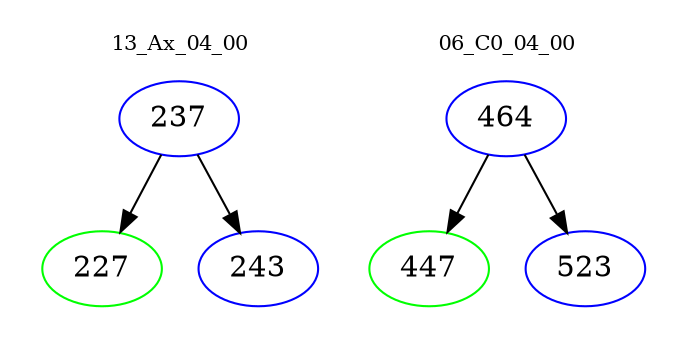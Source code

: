 digraph{
subgraph cluster_0 {
color = white
label = "13_Ax_04_00";
fontsize=10;
T0_237 [label="237", color="blue"]
T0_237 -> T0_227 [color="black"]
T0_227 [label="227", color="green"]
T0_237 -> T0_243 [color="black"]
T0_243 [label="243", color="blue"]
}
subgraph cluster_1 {
color = white
label = "06_C0_04_00";
fontsize=10;
T1_464 [label="464", color="blue"]
T1_464 -> T1_447 [color="black"]
T1_447 [label="447", color="green"]
T1_464 -> T1_523 [color="black"]
T1_523 [label="523", color="blue"]
}
}
